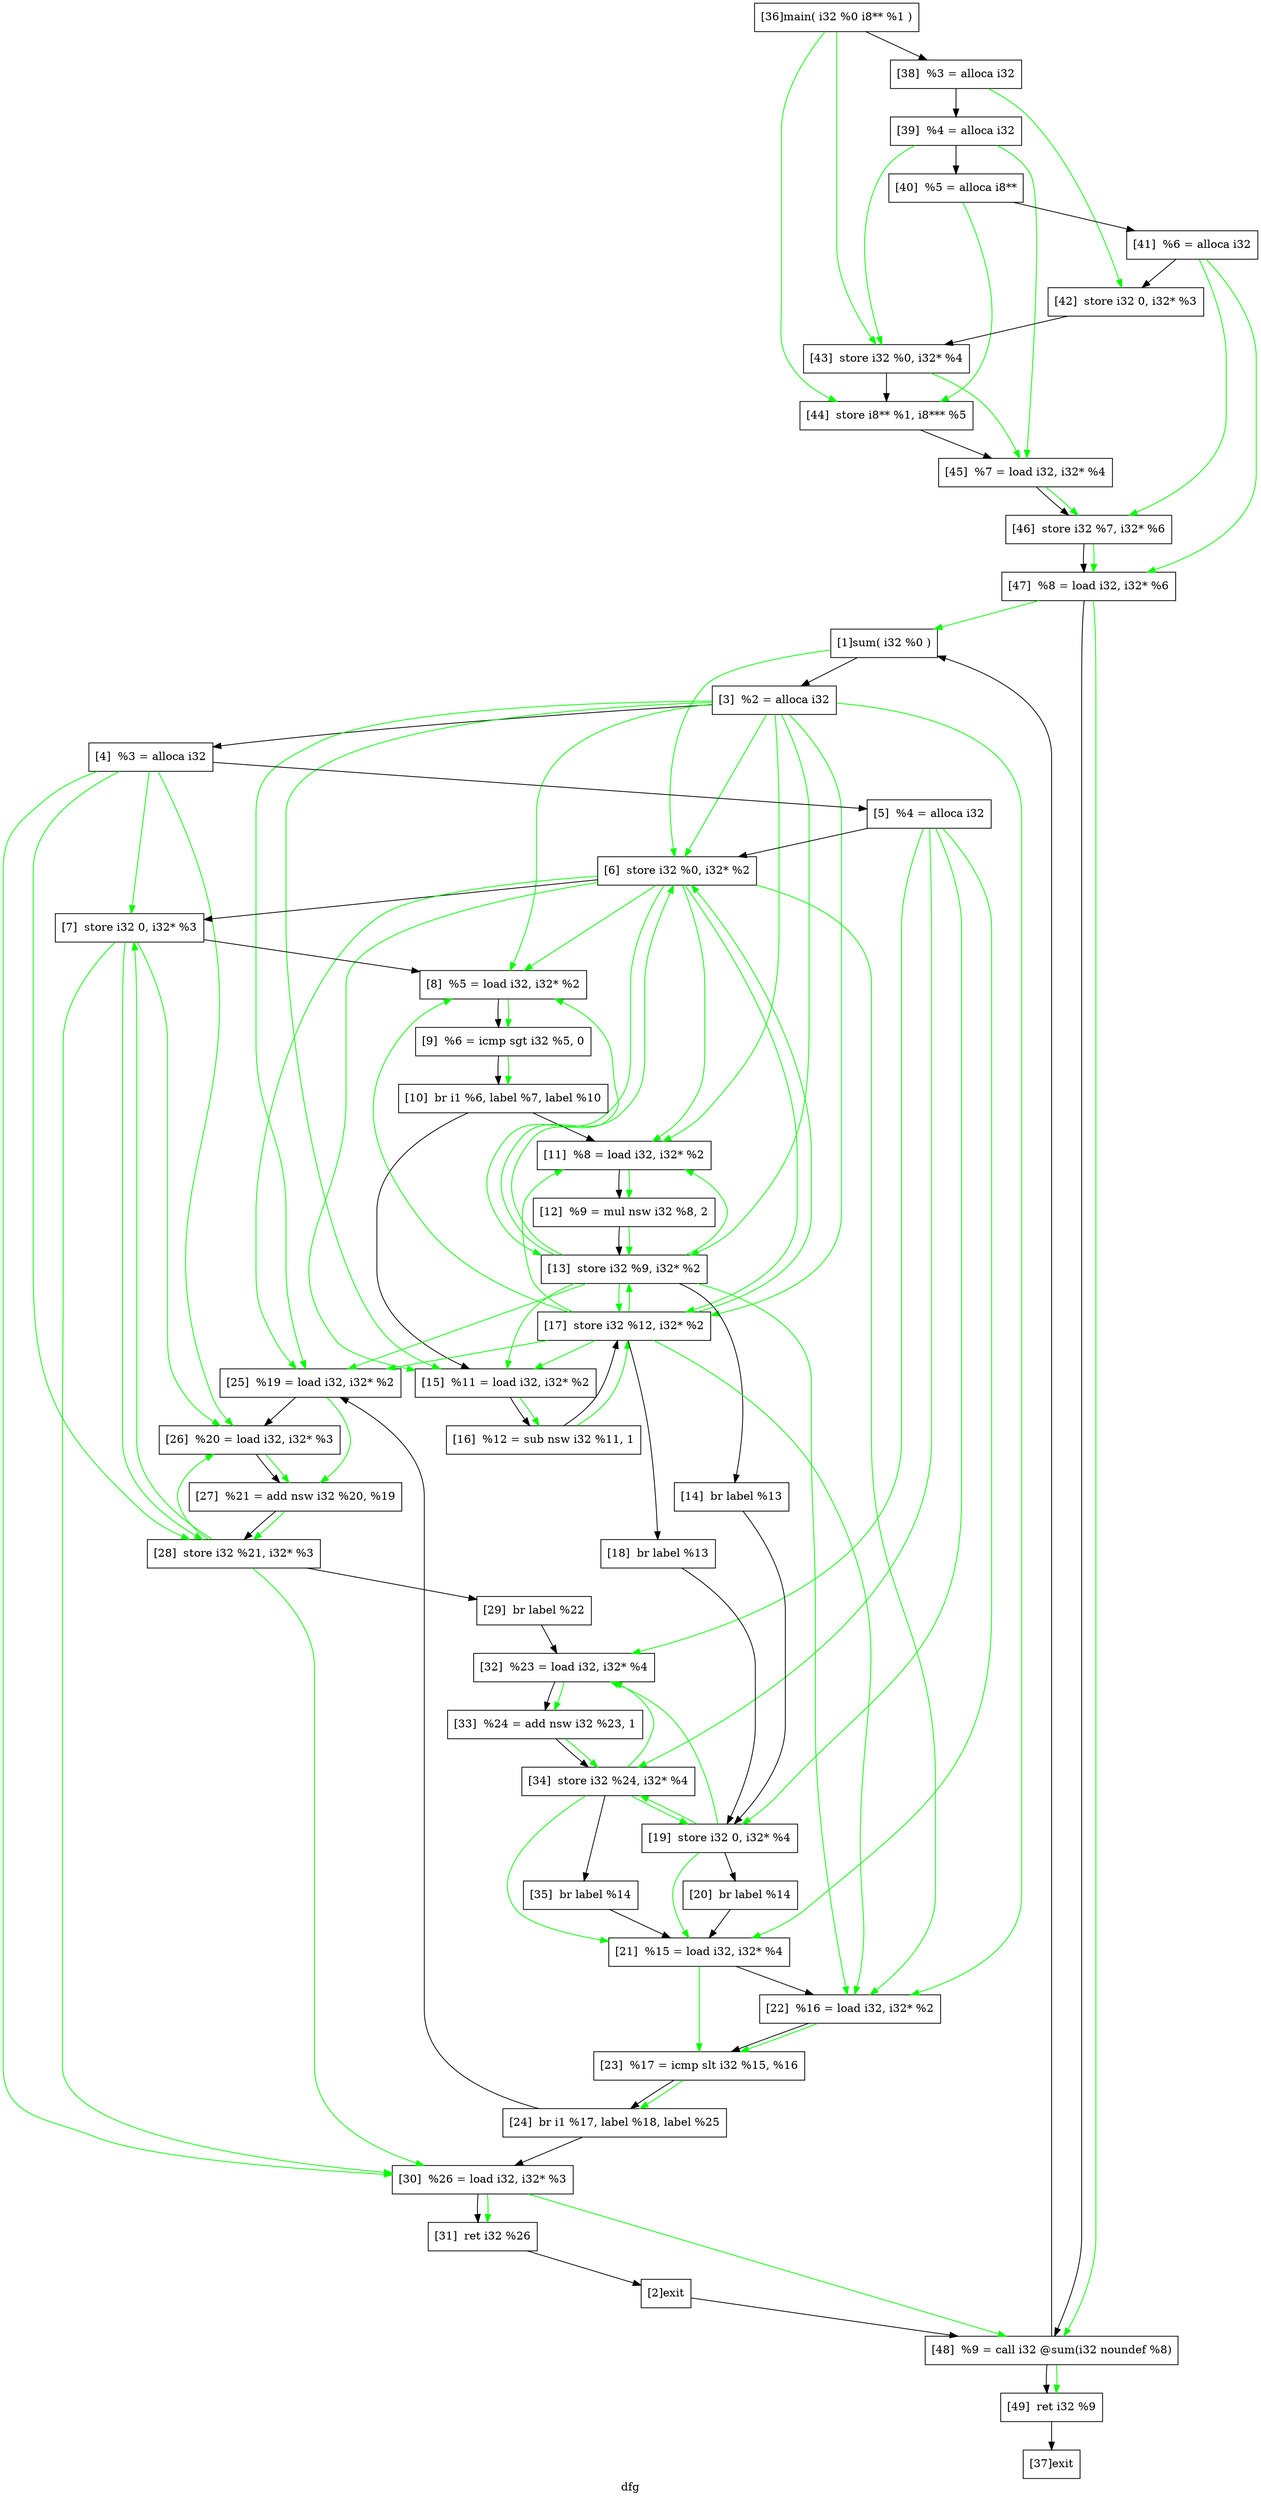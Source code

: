 digraph "dfg"{
	label="dfg";


	// Define the nodes
	N1 [shape=rectangle, color=black,label="[1]sum( i32 %0 )"];
	N2 [shape=rectangle, color=black,label="[2]exit"];
	N3 [shape=rectangle, color=black,label="[3]  %2 = alloca i32"];
	N4 [shape=rectangle, color=black,label="[4]  %3 = alloca i32"];
	N5 [shape=rectangle, color=black,label="[5]  %4 = alloca i32"];
	N6 [shape=rectangle, color=black,label="[6]  store i32 %0, i32* %2"];
	N7 [shape=rectangle, color=black,label="[7]  store i32 0, i32* %3"];
	N8 [shape=rectangle, color=black,label="[8]  %5 = load i32, i32* %2"];
	N9 [shape=rectangle, color=black,label="[9]  %6 = icmp sgt i32 %5, 0"];
	N10 [shape=rectangle, color=black,label="[10]  br i1 %6, label %7, label %10"];
	N11 [shape=rectangle, color=black,label="[11]  %8 = load i32, i32* %2"];
	N12 [shape=rectangle, color=black,label="[12]  %9 = mul nsw i32 %8, 2"];
	N13 [shape=rectangle, color=black,label="[13]  store i32 %9, i32* %2"];
	N14 [shape=rectangle, color=black,label="[14]  br label %13"];
	N15 [shape=rectangle, color=black,label="[15]  %11 = load i32, i32* %2"];
	N16 [shape=rectangle, color=black,label="[16]  %12 = sub nsw i32 %11, 1"];
	N17 [shape=rectangle, color=black,label="[17]  store i32 %12, i32* %2"];
	N18 [shape=rectangle, color=black,label="[18]  br label %13"];
	N19 [shape=rectangle, color=black,label="[19]  store i32 0, i32* %4"];
	N20 [shape=rectangle, color=black,label="[20]  br label %14"];
	N21 [shape=rectangle, color=black,label="[21]  %15 = load i32, i32* %4"];
	N22 [shape=rectangle, color=black,label="[22]  %16 = load i32, i32* %2"];
	N23 [shape=rectangle, color=black,label="[23]  %17 = icmp slt i32 %15, %16"];
	N24 [shape=rectangle, color=black,label="[24]  br i1 %17, label %18, label %25"];
	N25 [shape=rectangle, color=black,label="[25]  %19 = load i32, i32* %2"];
	N26 [shape=rectangle, color=black,label="[26]  %20 = load i32, i32* %3"];
	N27 [shape=rectangle, color=black,label="[27]  %21 = add nsw i32 %20, %19"];
	N28 [shape=rectangle, color=black,label="[28]  store i32 %21, i32* %3"];
	N29 [shape=rectangle, color=black,label="[29]  br label %22"];
	N30 [shape=rectangle, color=black,label="[30]  %26 = load i32, i32* %3"];
	N31 [shape=rectangle, color=black,label="[31]  ret i32 %26"];
	N32 [shape=rectangle, color=black,label="[32]  %23 = load i32, i32* %4"];
	N33 [shape=rectangle, color=black,label="[33]  %24 = add nsw i32 %23, 1"];
	N34 [shape=rectangle, color=black,label="[34]  store i32 %24, i32* %4"];
	N35 [shape=rectangle, color=black,label="[35]  br label %14"];
	N36 [shape=rectangle, color=black,label="[36]main( i32 %0 i8** %1 )"];
	N37 [shape=rectangle, color=black,label="[37]exit"];
	N38 [shape=rectangle, color=black,label="[38]  %3 = alloca i32"];
	N39 [shape=rectangle, color=black,label="[39]  %4 = alloca i32"];
	N40 [shape=rectangle, color=black,label="[40]  %5 = alloca i8**"];
	N41 [shape=rectangle, color=black,label="[41]  %6 = alloca i32"];
	N42 [shape=rectangle, color=black,label="[42]  store i32 0, i32* %3"];
	N43 [shape=rectangle, color=black,label="[43]  store i32 %0, i32* %4"];
	N44 [shape=rectangle, color=black,label="[44]  store i8** %1, i8*** %5"];
	N45 [shape=rectangle, color=black,label="[45]  %7 = load i32, i32* %4"];
	N46 [shape=rectangle, color=black,label="[46]  store i32 %7, i32* %6"];
	N47 [shape=rectangle, color=black,label="[47]  %8 = load i32, i32* %6"];
	N48 [shape=rectangle, color=black,label="[48]  %9 = call i32 @sum(i32 noundef %8)"];
	N49 [shape=rectangle, color=black,label="[49]  ret i32 %9"];


	// Define the edges
	N1 -> N3[color=black,label=""];
	N1 -> N6[color=green,label=""];
	N2 -> N48[color=black,label=""];
	N3 -> N4[color=black,label=""];
	N3 -> N6[color=green,label=""];
	N3 -> N8[color=green,label=""];
	N3 -> N11[color=green,label=""];
	N3 -> N13[color=green,label=""];
	N3 -> N15[color=green,label=""];
	N3 -> N17[color=green,label=""];
	N3 -> N22[color=green,label=""];
	N3 -> N25[color=green,label=""];
	N4 -> N5[color=black,label=""];
	N4 -> N7[color=green,label=""];
	N4 -> N26[color=green,label=""];
	N4 -> N28[color=green,label=""];
	N4 -> N30[color=green,label=""];
	N5 -> N6[color=black,label=""];
	N5 -> N19[color=green,label=""];
	N5 -> N21[color=green,label=""];
	N5 -> N32[color=green,label=""];
	N5 -> N34[color=green,label=""];
	N6 -> N7[color=black,label=""];
	N6 -> N8[color=green,label=""];
	N6 -> N11[color=green,label=""];
	N6 -> N13[color=green,label=""];
	N6 -> N15[color=green,label=""];
	N6 -> N17[color=green,label=""];
	N6 -> N22[color=green,label=""];
	N6 -> N25[color=green,label=""];
	N7 -> N8[color=black,label=""];
	N7 -> N26[color=green,label=""];
	N7 -> N28[color=green,label=""];
	N7 -> N30[color=green,label=""];
	N8 -> N9[color=black,label=""];
	N8 -> N9[color=green,label=""];
	N9 -> N10[color=black,label=""];
	N9 -> N10[color=green,label=""];
	N10 -> N11[color=black,label=""];
	N10 -> N15[color=black,label=""];
	N11 -> N12[color=black,label=""];
	N11 -> N12[color=green,label=""];
	N12 -> N13[color=black,label=""];
	N12 -> N13[color=green,label=""];
	N13 -> N6[color=green,label=""];
	N13 -> N8[color=green,label=""];
	N13 -> N11[color=green,label=""];
	N13 -> N14[color=black,label=""];
	N13 -> N15[color=green,label=""];
	N13 -> N17[color=green,label=""];
	N13 -> N22[color=green,label=""];
	N13 -> N25[color=green,label=""];
	N14 -> N19[color=black,label=""];
	N15 -> N16[color=black,label=""];
	N15 -> N16[color=green,label=""];
	N16 -> N17[color=black,label=""];
	N16 -> N17[color=green,label=""];
	N17 -> N6[color=green,label=""];
	N17 -> N8[color=green,label=""];
	N17 -> N11[color=green,label=""];
	N17 -> N13[color=green,label=""];
	N17 -> N15[color=green,label=""];
	N17 -> N18[color=black,label=""];
	N17 -> N22[color=green,label=""];
	N17 -> N25[color=green,label=""];
	N18 -> N19[color=black,label=""];
	N19 -> N20[color=black,label=""];
	N19 -> N21[color=green,label=""];
	N19 -> N32[color=green,label=""];
	N19 -> N34[color=green,label=""];
	N20 -> N21[color=black,label=""];
	N21 -> N22[color=black,label=""];
	N21 -> N23[color=green,label=""];
	N22 -> N23[color=black,label=""];
	N22 -> N23[color=green,label=""];
	N23 -> N24[color=black,label=""];
	N23 -> N24[color=green,label=""];
	N24 -> N25[color=black,label=""];
	N24 -> N30[color=black,label=""];
	N25 -> N26[color=black,label=""];
	N25 -> N27[color=green,label=""];
	N26 -> N27[color=black,label=""];
	N26 -> N27[color=green,label=""];
	N27 -> N28[color=black,label=""];
	N27 -> N28[color=green,label=""];
	N28 -> N7[color=green,label=""];
	N28 -> N26[color=green,label=""];
	N28 -> N29[color=black,label=""];
	N28 -> N30[color=green,label=""];
	N29 -> N32[color=black,label=""];
	N30 -> N31[color=black,label=""];
	N30 -> N31[color=green,label=""];
	N30 -> N48[color=green,label=""];
	N31 -> N2[color=black,label=""];
	N32 -> N33[color=black,label=""];
	N32 -> N33[color=green,label=""];
	N33 -> N34[color=black,label=""];
	N33 -> N34[color=green,label=""];
	N34 -> N19[color=green,label=""];
	N34 -> N21[color=green,label=""];
	N34 -> N32[color=green,label=""];
	N34 -> N35[color=black,label=""];
	N35 -> N21[color=black,label=""];
	N36 -> N38[color=black,label=""];
	N36 -> N43[color=green,label=""];
	N36 -> N44[color=green,label=""];
	N38 -> N39[color=black,label=""];
	N38 -> N42[color=green,label=""];
	N39 -> N40[color=black,label=""];
	N39 -> N43[color=green,label=""];
	N39 -> N45[color=green,label=""];
	N40 -> N41[color=black,label=""];
	N40 -> N44[color=green,label=""];
	N41 -> N42[color=black,label=""];
	N41 -> N46[color=green,label=""];
	N41 -> N47[color=green,label=""];
	N42 -> N43[color=black,label=""];
	N43 -> N44[color=black,label=""];
	N43 -> N45[color=green,label=""];
	N44 -> N45[color=black,label=""];
	N45 -> N46[color=black,label=""];
	N45 -> N46[color=green,label=""];
	N46 -> N47[color=black,label=""];
	N46 -> N47[color=green,label=""];
	N47 -> N1[color=green,label=""];
	N47 -> N48[color=black,label=""];
	N47 -> N48[color=green,label=""];
	N48 -> N1[color=black,label=""];
	N48 -> N49[color=black,label=""];
	N48 -> N49[color=green,label=""];
	N49 -> N37[color=black,label=""];
}
